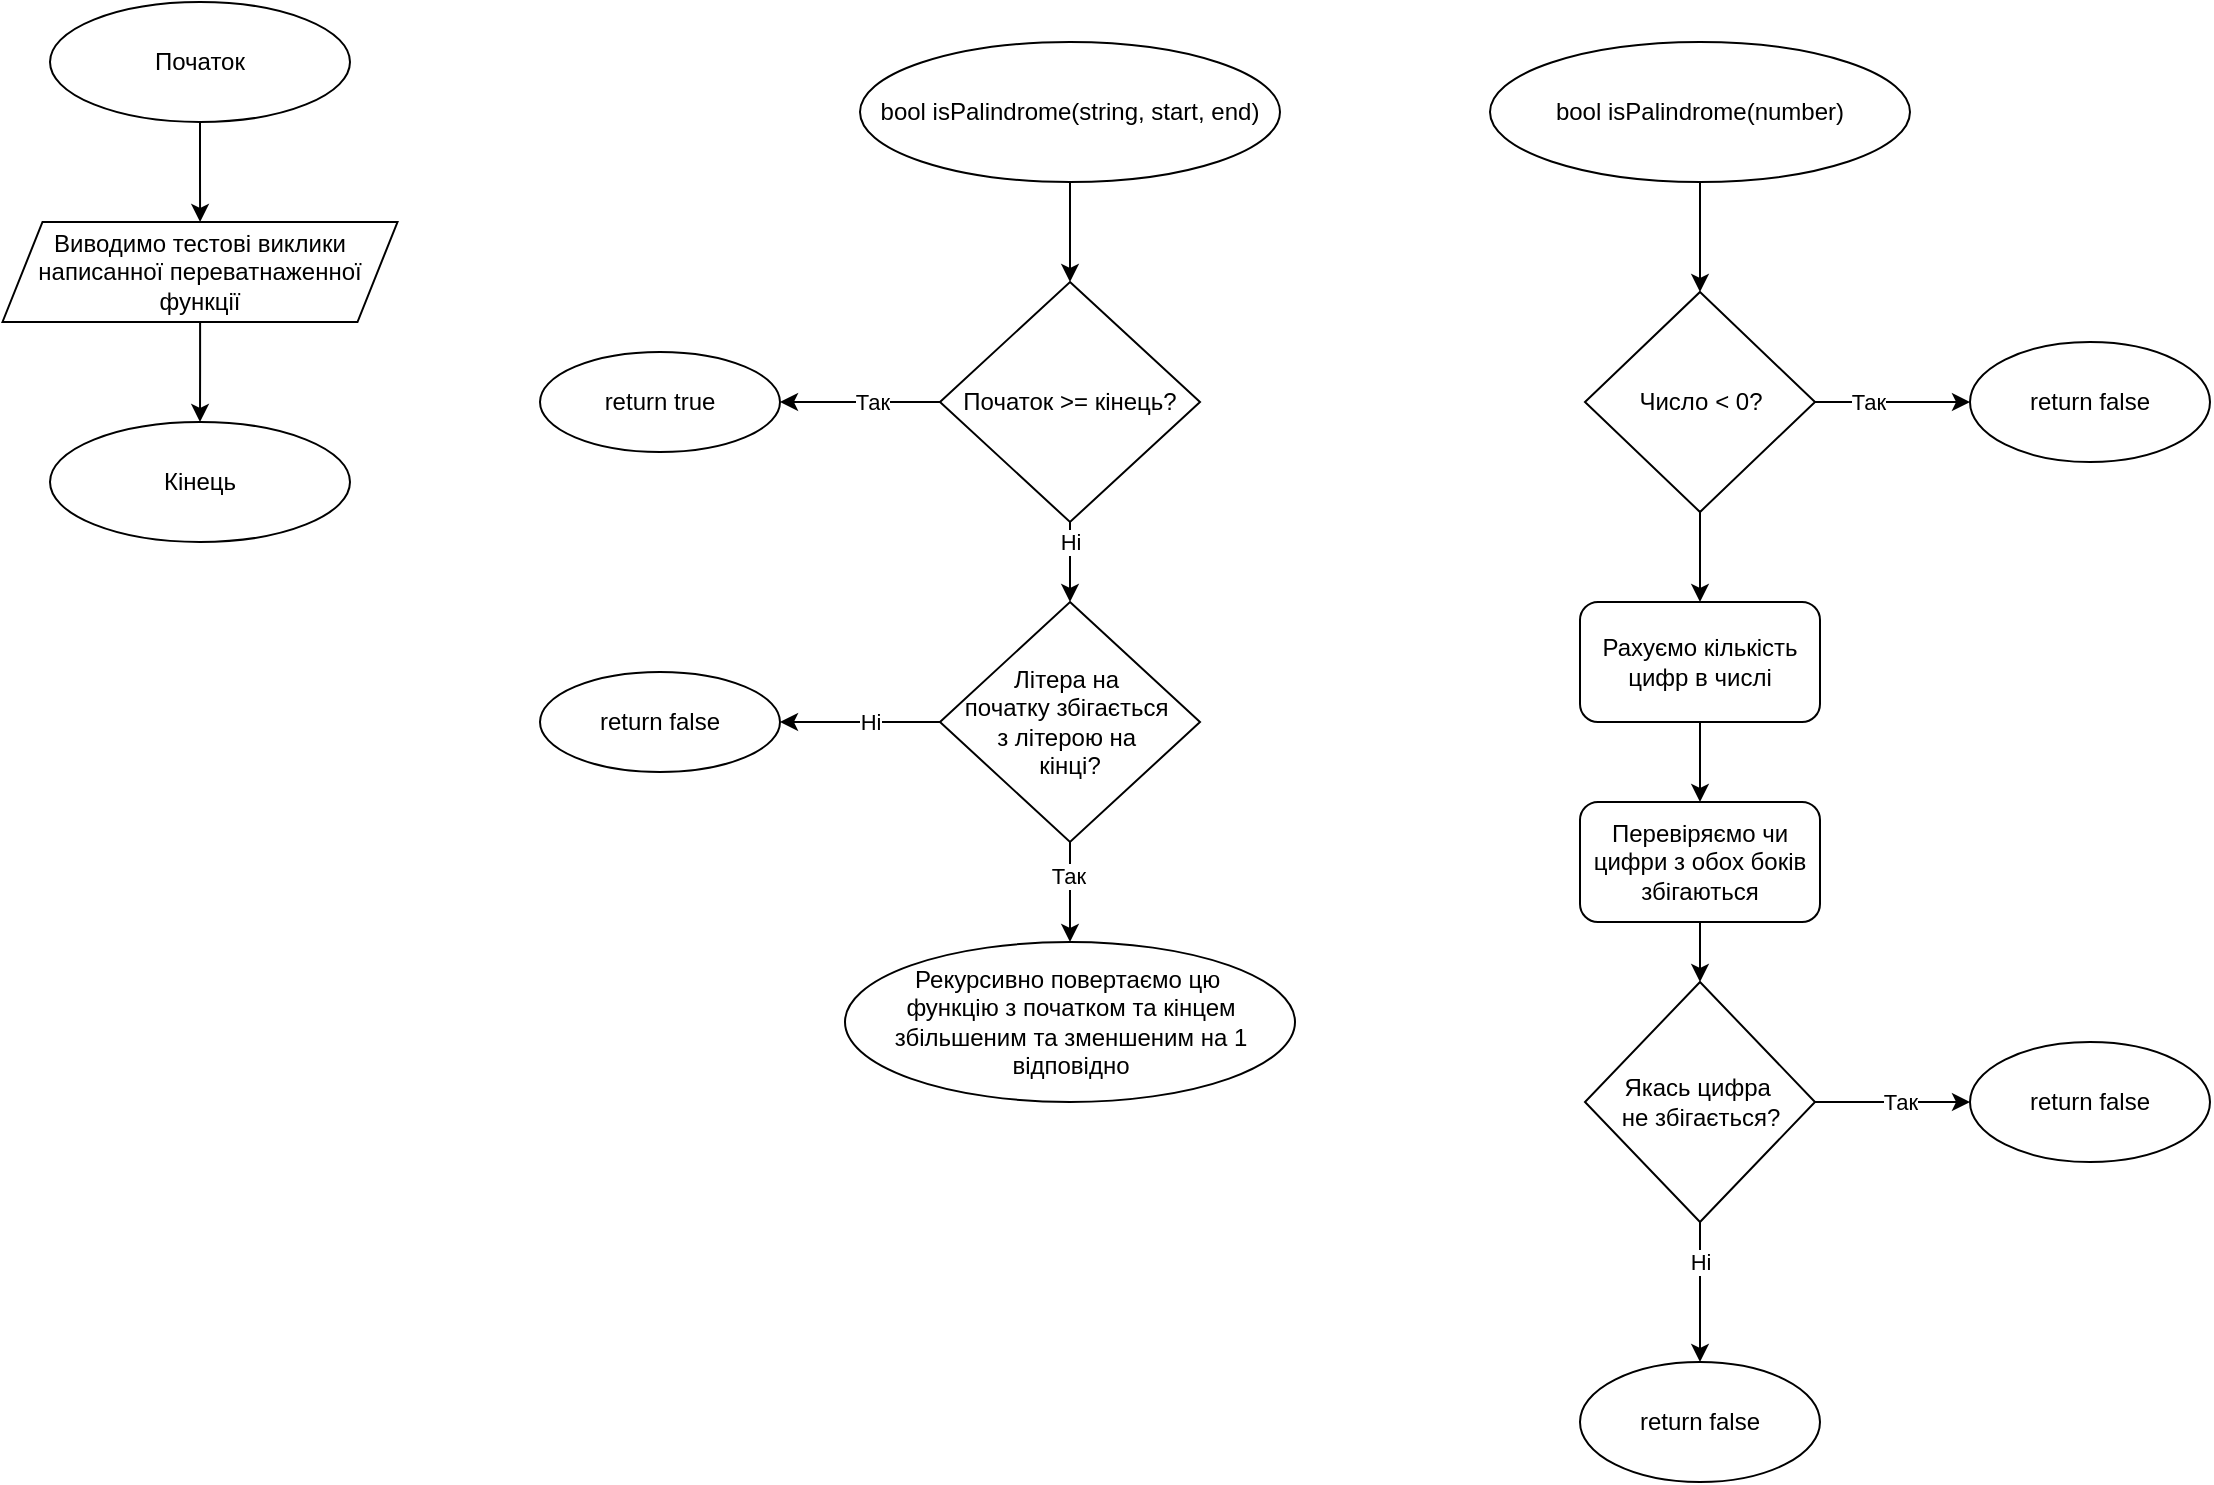 <mxfile version="24.8.3">
  <diagram name="Page-1" id="iFA_ncnF5bAiXp2vwI5r">
    <mxGraphModel dx="1500" dy="746" grid="1" gridSize="10" guides="1" tooltips="1" connect="1" arrows="1" fold="1" page="1" pageScale="1" pageWidth="850" pageHeight="1100" math="0" shadow="0">
      <root>
        <mxCell id="0" />
        <mxCell id="1" parent="0" />
        <mxCell id="AJFZOLvAFKbFvspeJoe5-41" style="edgeStyle=orthogonalEdgeStyle;rounded=0;orthogonalLoop=1;jettySize=auto;html=1;" edge="1" parent="1" source="AJFZOLvAFKbFvspeJoe5-1" target="AJFZOLvAFKbFvspeJoe5-40">
          <mxGeometry relative="1" as="geometry" />
        </mxCell>
        <mxCell id="AJFZOLvAFKbFvspeJoe5-1" value="Початок" style="ellipse;whiteSpace=wrap;html=1;" vertex="1" parent="1">
          <mxGeometry x="60" y="10" width="150" height="60" as="geometry" />
        </mxCell>
        <mxCell id="AJFZOLvAFKbFvspeJoe5-5" value="" style="edgeStyle=orthogonalEdgeStyle;rounded=0;orthogonalLoop=1;jettySize=auto;html=1;" edge="1" parent="1" source="AJFZOLvAFKbFvspeJoe5-2" target="AJFZOLvAFKbFvspeJoe5-3">
          <mxGeometry relative="1" as="geometry" />
        </mxCell>
        <mxCell id="AJFZOLvAFKbFvspeJoe5-2" value="bool isPalindrome(string, start, end)" style="ellipse;whiteSpace=wrap;html=1;" vertex="1" parent="1">
          <mxGeometry x="465" y="30" width="210" height="70" as="geometry" />
        </mxCell>
        <mxCell id="AJFZOLvAFKbFvspeJoe5-6" value="" style="edgeStyle=orthogonalEdgeStyle;rounded=0;orthogonalLoop=1;jettySize=auto;html=1;" edge="1" parent="1" source="AJFZOLvAFKbFvspeJoe5-3" target="AJFZOLvAFKbFvspeJoe5-4">
          <mxGeometry relative="1" as="geometry" />
        </mxCell>
        <mxCell id="AJFZOLvAFKbFvspeJoe5-8" value="Так" style="edgeLabel;html=1;align=center;verticalAlign=middle;resizable=0;points=[];" vertex="1" connectable="0" parent="AJFZOLvAFKbFvspeJoe5-6">
          <mxGeometry x="-0.385" y="-2" relative="1" as="geometry">
            <mxPoint x="-10" y="2" as="offset" />
          </mxGeometry>
        </mxCell>
        <mxCell id="AJFZOLvAFKbFvspeJoe5-15" value="" style="edgeStyle=orthogonalEdgeStyle;rounded=0;orthogonalLoop=1;jettySize=auto;html=1;" edge="1" parent="1" source="AJFZOLvAFKbFvspeJoe5-3" target="AJFZOLvAFKbFvspeJoe5-10">
          <mxGeometry relative="1" as="geometry" />
        </mxCell>
        <mxCell id="AJFZOLvAFKbFvspeJoe5-16" value="Ні" style="edgeLabel;html=1;align=center;verticalAlign=middle;resizable=0;points=[];" vertex="1" connectable="0" parent="AJFZOLvAFKbFvspeJoe5-15">
          <mxGeometry x="-0.503" y="-3" relative="1" as="geometry">
            <mxPoint x="3" as="offset" />
          </mxGeometry>
        </mxCell>
        <mxCell id="AJFZOLvAFKbFvspeJoe5-3" value="Початок &amp;gt;= кінець?" style="rhombus;whiteSpace=wrap;html=1;" vertex="1" parent="1">
          <mxGeometry x="505" y="150" width="130" height="120" as="geometry" />
        </mxCell>
        <mxCell id="AJFZOLvAFKbFvspeJoe5-4" value="return true" style="ellipse;whiteSpace=wrap;html=1;" vertex="1" parent="1">
          <mxGeometry x="305" y="185" width="120" height="50" as="geometry" />
        </mxCell>
        <mxCell id="AJFZOLvAFKbFvspeJoe5-13" value="" style="edgeStyle=orthogonalEdgeStyle;rounded=0;orthogonalLoop=1;jettySize=auto;html=1;" edge="1" parent="1" source="AJFZOLvAFKbFvspeJoe5-10" target="AJFZOLvAFKbFvspeJoe5-11">
          <mxGeometry relative="1" as="geometry" />
        </mxCell>
        <mxCell id="AJFZOLvAFKbFvspeJoe5-14" value="Ні" style="edgeLabel;html=1;align=center;verticalAlign=middle;resizable=0;points=[];" vertex="1" connectable="0" parent="AJFZOLvAFKbFvspeJoe5-13">
          <mxGeometry x="-0.081" y="-2" relative="1" as="geometry">
            <mxPoint x="2" y="2" as="offset" />
          </mxGeometry>
        </mxCell>
        <mxCell id="AJFZOLvAFKbFvspeJoe5-20" value="" style="edgeStyle=orthogonalEdgeStyle;rounded=0;orthogonalLoop=1;jettySize=auto;html=1;" edge="1" parent="1" source="AJFZOLvAFKbFvspeJoe5-10" target="AJFZOLvAFKbFvspeJoe5-19">
          <mxGeometry relative="1" as="geometry" />
        </mxCell>
        <mxCell id="AJFZOLvAFKbFvspeJoe5-21" value="Так" style="edgeLabel;html=1;align=center;verticalAlign=middle;resizable=0;points=[];" vertex="1" connectable="0" parent="AJFZOLvAFKbFvspeJoe5-20">
          <mxGeometry x="-0.314" y="-1" relative="1" as="geometry">
            <mxPoint as="offset" />
          </mxGeometry>
        </mxCell>
        <mxCell id="AJFZOLvAFKbFvspeJoe5-10" value="Літера на&amp;nbsp;&lt;div&gt;початку збігається&amp;nbsp;&lt;/div&gt;&lt;div&gt;з літерою на&amp;nbsp;&lt;/div&gt;&lt;div&gt;кінці?&lt;/div&gt;" style="rhombus;whiteSpace=wrap;html=1;" vertex="1" parent="1">
          <mxGeometry x="505" y="310" width="130" height="120" as="geometry" />
        </mxCell>
        <mxCell id="AJFZOLvAFKbFvspeJoe5-11" value="return false" style="ellipse;whiteSpace=wrap;html=1;" vertex="1" parent="1">
          <mxGeometry x="305" y="345" width="120" height="50" as="geometry" />
        </mxCell>
        <mxCell id="AJFZOLvAFKbFvspeJoe5-19" value="Рекурсивно повертаємо цю&amp;nbsp;&lt;div&gt;функцію з початком та кінцем збільшеним та зменшеним на 1 відповідно&lt;/div&gt;" style="ellipse;whiteSpace=wrap;html=1;" vertex="1" parent="1">
          <mxGeometry x="457.5" y="480" width="225" height="80" as="geometry" />
        </mxCell>
        <mxCell id="AJFZOLvAFKbFvspeJoe5-26" value="" style="edgeStyle=orthogonalEdgeStyle;rounded=0;orthogonalLoop=1;jettySize=auto;html=1;" edge="1" parent="1" source="AJFZOLvAFKbFvspeJoe5-22" target="AJFZOLvAFKbFvspeJoe5-23">
          <mxGeometry relative="1" as="geometry" />
        </mxCell>
        <mxCell id="AJFZOLvAFKbFvspeJoe5-22" value="bool isPalindrome(number)" style="ellipse;whiteSpace=wrap;html=1;" vertex="1" parent="1">
          <mxGeometry x="780" y="30" width="210" height="70" as="geometry" />
        </mxCell>
        <mxCell id="AJFZOLvAFKbFvspeJoe5-25" value="" style="edgeStyle=orthogonalEdgeStyle;rounded=0;orthogonalLoop=1;jettySize=auto;html=1;" edge="1" parent="1" source="AJFZOLvAFKbFvspeJoe5-23" target="AJFZOLvAFKbFvspeJoe5-24">
          <mxGeometry relative="1" as="geometry" />
        </mxCell>
        <mxCell id="AJFZOLvAFKbFvspeJoe5-27" value="Так" style="edgeLabel;html=1;align=center;verticalAlign=middle;resizable=0;points=[];" vertex="1" connectable="0" parent="AJFZOLvAFKbFvspeJoe5-25">
          <mxGeometry x="-0.33" y="2" relative="1" as="geometry">
            <mxPoint y="2" as="offset" />
          </mxGeometry>
        </mxCell>
        <mxCell id="AJFZOLvAFKbFvspeJoe5-29" value="" style="edgeStyle=orthogonalEdgeStyle;rounded=0;orthogonalLoop=1;jettySize=auto;html=1;" edge="1" parent="1" source="AJFZOLvAFKbFvspeJoe5-23" target="AJFZOLvAFKbFvspeJoe5-28">
          <mxGeometry relative="1" as="geometry" />
        </mxCell>
        <mxCell id="AJFZOLvAFKbFvspeJoe5-23" value="Число &amp;lt; 0?" style="rhombus;whiteSpace=wrap;html=1;" vertex="1" parent="1">
          <mxGeometry x="827.5" y="155" width="115" height="110" as="geometry" />
        </mxCell>
        <mxCell id="AJFZOLvAFKbFvspeJoe5-24" value="return false" style="ellipse;whiteSpace=wrap;html=1;" vertex="1" parent="1">
          <mxGeometry x="1020" y="180" width="120" height="60" as="geometry" />
        </mxCell>
        <mxCell id="AJFZOLvAFKbFvspeJoe5-31" value="" style="edgeStyle=orthogonalEdgeStyle;rounded=0;orthogonalLoop=1;jettySize=auto;html=1;" edge="1" parent="1" source="AJFZOLvAFKbFvspeJoe5-28" target="AJFZOLvAFKbFvspeJoe5-30">
          <mxGeometry relative="1" as="geometry" />
        </mxCell>
        <mxCell id="AJFZOLvAFKbFvspeJoe5-28" value="Рахуємо кількість цифр в числі" style="rounded=1;whiteSpace=wrap;html=1;" vertex="1" parent="1">
          <mxGeometry x="825" y="310" width="120" height="60" as="geometry" />
        </mxCell>
        <mxCell id="AJFZOLvAFKbFvspeJoe5-33" value="" style="edgeStyle=orthogonalEdgeStyle;rounded=0;orthogonalLoop=1;jettySize=auto;html=1;" edge="1" parent="1" source="AJFZOLvAFKbFvspeJoe5-30" target="AJFZOLvAFKbFvspeJoe5-32">
          <mxGeometry relative="1" as="geometry" />
        </mxCell>
        <mxCell id="AJFZOLvAFKbFvspeJoe5-30" value="Перевіряємо чи цифри з обох боків збігаються" style="rounded=1;whiteSpace=wrap;html=1;" vertex="1" parent="1">
          <mxGeometry x="825" y="410" width="120" height="60" as="geometry" />
        </mxCell>
        <mxCell id="AJFZOLvAFKbFvspeJoe5-35" value="" style="edgeStyle=orthogonalEdgeStyle;rounded=0;orthogonalLoop=1;jettySize=auto;html=1;" edge="1" parent="1" source="AJFZOLvAFKbFvspeJoe5-32" target="AJFZOLvAFKbFvspeJoe5-34">
          <mxGeometry relative="1" as="geometry" />
        </mxCell>
        <mxCell id="AJFZOLvAFKbFvspeJoe5-36" value="Так" style="edgeLabel;html=1;align=center;verticalAlign=middle;resizable=0;points=[];" vertex="1" connectable="0" parent="AJFZOLvAFKbFvspeJoe5-35">
          <mxGeometry x="0.092" relative="1" as="geometry">
            <mxPoint as="offset" />
          </mxGeometry>
        </mxCell>
        <mxCell id="AJFZOLvAFKbFvspeJoe5-38" value="" style="edgeStyle=orthogonalEdgeStyle;rounded=0;orthogonalLoop=1;jettySize=auto;html=1;" edge="1" parent="1" source="AJFZOLvAFKbFvspeJoe5-32" target="AJFZOLvAFKbFvspeJoe5-37">
          <mxGeometry relative="1" as="geometry" />
        </mxCell>
        <mxCell id="AJFZOLvAFKbFvspeJoe5-39" value="Ні" style="edgeLabel;html=1;align=center;verticalAlign=middle;resizable=0;points=[];" vertex="1" connectable="0" parent="AJFZOLvAFKbFvspeJoe5-38">
          <mxGeometry x="-0.023" y="-1" relative="1" as="geometry">
            <mxPoint x="1" y="-14" as="offset" />
          </mxGeometry>
        </mxCell>
        <mxCell id="AJFZOLvAFKbFvspeJoe5-32" value="Якась цифра&amp;nbsp;&lt;div&gt;не збігається?&lt;/div&gt;" style="rhombus;whiteSpace=wrap;html=1;" vertex="1" parent="1">
          <mxGeometry x="827.5" y="500" width="115" height="120" as="geometry" />
        </mxCell>
        <mxCell id="AJFZOLvAFKbFvspeJoe5-34" value="return false" style="ellipse;whiteSpace=wrap;html=1;" vertex="1" parent="1">
          <mxGeometry x="1020" y="530" width="120" height="60" as="geometry" />
        </mxCell>
        <mxCell id="AJFZOLvAFKbFvspeJoe5-37" value="return false" style="ellipse;whiteSpace=wrap;html=1;" vertex="1" parent="1">
          <mxGeometry x="825" y="690" width="120" height="60" as="geometry" />
        </mxCell>
        <mxCell id="AJFZOLvAFKbFvspeJoe5-43" value="" style="edgeStyle=orthogonalEdgeStyle;rounded=0;orthogonalLoop=1;jettySize=auto;html=1;" edge="1" parent="1" source="AJFZOLvAFKbFvspeJoe5-40" target="AJFZOLvAFKbFvspeJoe5-42">
          <mxGeometry relative="1" as="geometry" />
        </mxCell>
        <mxCell id="AJFZOLvAFKbFvspeJoe5-40" value="Виводимо тестові виклики написанної переватнаженної функції" style="shape=parallelogram;perimeter=parallelogramPerimeter;whiteSpace=wrap;html=1;fixedSize=1;" vertex="1" parent="1">
          <mxGeometry x="36.25" y="120" width="197.5" height="50" as="geometry" />
        </mxCell>
        <mxCell id="AJFZOLvAFKbFvspeJoe5-42" value="Кінець" style="ellipse;whiteSpace=wrap;html=1;" vertex="1" parent="1">
          <mxGeometry x="60" y="220" width="150" height="60" as="geometry" />
        </mxCell>
      </root>
    </mxGraphModel>
  </diagram>
</mxfile>
